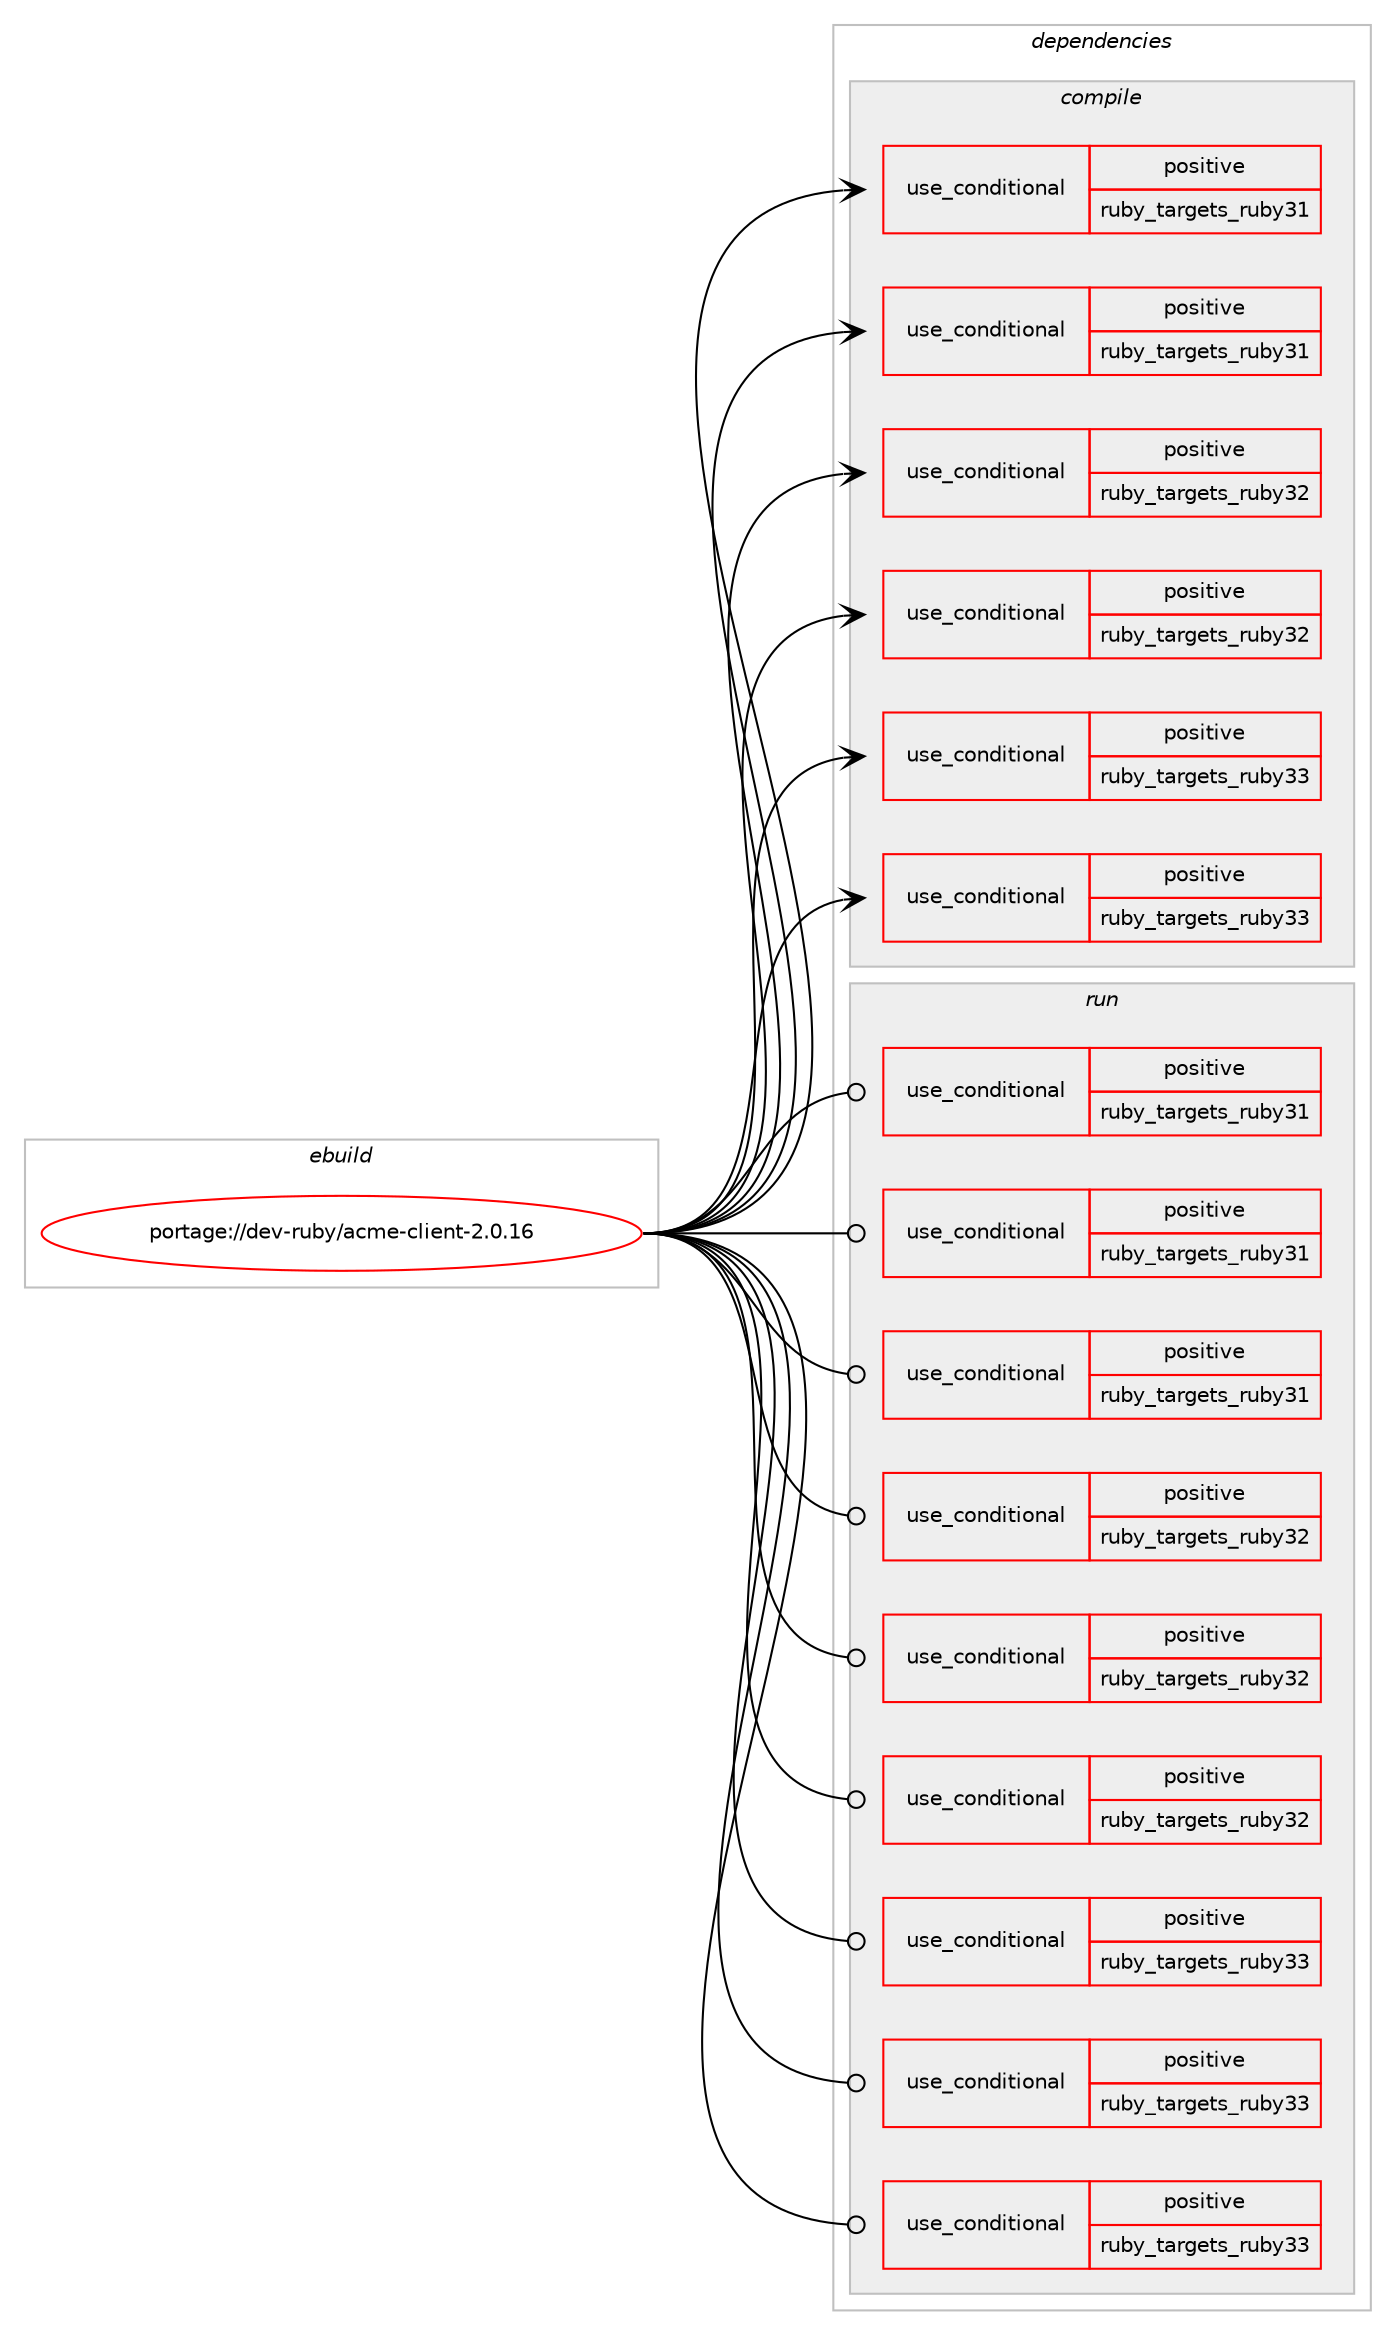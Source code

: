 digraph prolog {

# *************
# Graph options
# *************

newrank=true;
concentrate=true;
compound=true;
graph [rankdir=LR,fontname=Helvetica,fontsize=10,ranksep=1.5];#, ranksep=2.5, nodesep=0.2];
edge  [arrowhead=vee];
node  [fontname=Helvetica,fontsize=10];

# **********
# The ebuild
# **********

subgraph cluster_leftcol {
color=gray;
rank=same;
label=<<i>ebuild</i>>;
id [label="portage://dev-ruby/acme-client-2.0.16", color=red, width=4, href="../dev-ruby/acme-client-2.0.16.svg"];
}

# ****************
# The dependencies
# ****************

subgraph cluster_midcol {
color=gray;
label=<<i>dependencies</i>>;
subgraph cluster_compile {
fillcolor="#eeeeee";
style=filled;
label=<<i>compile</i>>;
subgraph cond41511 {
dependency87145 [label=<<TABLE BORDER="0" CELLBORDER="1" CELLSPACING="0" CELLPADDING="4"><TR><TD ROWSPAN="3" CELLPADDING="10">use_conditional</TD></TR><TR><TD>positive</TD></TR><TR><TD>ruby_targets_ruby31</TD></TR></TABLE>>, shape=none, color=red];
# *** BEGIN UNKNOWN DEPENDENCY TYPE (TODO) ***
# dependency87145 -> package_dependency(portage://dev-ruby/acme-client-2.0.16,install,no,dev-lang,ruby,none,[,,],[slot(3.1)],[])
# *** END UNKNOWN DEPENDENCY TYPE (TODO) ***

}
id:e -> dependency87145:w [weight=20,style="solid",arrowhead="vee"];
subgraph cond41512 {
dependency87146 [label=<<TABLE BORDER="0" CELLBORDER="1" CELLSPACING="0" CELLPADDING="4"><TR><TD ROWSPAN="3" CELLPADDING="10">use_conditional</TD></TR><TR><TD>positive</TD></TR><TR><TD>ruby_targets_ruby31</TD></TR></TABLE>>, shape=none, color=red];
# *** BEGIN UNKNOWN DEPENDENCY TYPE (TODO) ***
# dependency87146 -> package_dependency(portage://dev-ruby/acme-client-2.0.16,install,no,virtual,rubygems,none,[,,],[],[use(enable(ruby_targets_ruby31),negative)])
# *** END UNKNOWN DEPENDENCY TYPE (TODO) ***

}
id:e -> dependency87146:w [weight=20,style="solid",arrowhead="vee"];
subgraph cond41513 {
dependency87147 [label=<<TABLE BORDER="0" CELLBORDER="1" CELLSPACING="0" CELLPADDING="4"><TR><TD ROWSPAN="3" CELLPADDING="10">use_conditional</TD></TR><TR><TD>positive</TD></TR><TR><TD>ruby_targets_ruby32</TD></TR></TABLE>>, shape=none, color=red];
# *** BEGIN UNKNOWN DEPENDENCY TYPE (TODO) ***
# dependency87147 -> package_dependency(portage://dev-ruby/acme-client-2.0.16,install,no,dev-lang,ruby,none,[,,],[slot(3.2)],[])
# *** END UNKNOWN DEPENDENCY TYPE (TODO) ***

}
id:e -> dependency87147:w [weight=20,style="solid",arrowhead="vee"];
subgraph cond41514 {
dependency87148 [label=<<TABLE BORDER="0" CELLBORDER="1" CELLSPACING="0" CELLPADDING="4"><TR><TD ROWSPAN="3" CELLPADDING="10">use_conditional</TD></TR><TR><TD>positive</TD></TR><TR><TD>ruby_targets_ruby32</TD></TR></TABLE>>, shape=none, color=red];
# *** BEGIN UNKNOWN DEPENDENCY TYPE (TODO) ***
# dependency87148 -> package_dependency(portage://dev-ruby/acme-client-2.0.16,install,no,virtual,rubygems,none,[,,],[],[use(enable(ruby_targets_ruby32),negative)])
# *** END UNKNOWN DEPENDENCY TYPE (TODO) ***

}
id:e -> dependency87148:w [weight=20,style="solid",arrowhead="vee"];
subgraph cond41515 {
dependency87149 [label=<<TABLE BORDER="0" CELLBORDER="1" CELLSPACING="0" CELLPADDING="4"><TR><TD ROWSPAN="3" CELLPADDING="10">use_conditional</TD></TR><TR><TD>positive</TD></TR><TR><TD>ruby_targets_ruby33</TD></TR></TABLE>>, shape=none, color=red];
# *** BEGIN UNKNOWN DEPENDENCY TYPE (TODO) ***
# dependency87149 -> package_dependency(portage://dev-ruby/acme-client-2.0.16,install,no,dev-lang,ruby,none,[,,],[slot(3.3)],[])
# *** END UNKNOWN DEPENDENCY TYPE (TODO) ***

}
id:e -> dependency87149:w [weight=20,style="solid",arrowhead="vee"];
subgraph cond41516 {
dependency87150 [label=<<TABLE BORDER="0" CELLBORDER="1" CELLSPACING="0" CELLPADDING="4"><TR><TD ROWSPAN="3" CELLPADDING="10">use_conditional</TD></TR><TR><TD>positive</TD></TR><TR><TD>ruby_targets_ruby33</TD></TR></TABLE>>, shape=none, color=red];
# *** BEGIN UNKNOWN DEPENDENCY TYPE (TODO) ***
# dependency87150 -> package_dependency(portage://dev-ruby/acme-client-2.0.16,install,no,virtual,rubygems,none,[,,],[],[use(enable(ruby_targets_ruby33),negative)])
# *** END UNKNOWN DEPENDENCY TYPE (TODO) ***

}
id:e -> dependency87150:w [weight=20,style="solid",arrowhead="vee"];
}
subgraph cluster_compileandrun {
fillcolor="#eeeeee";
style=filled;
label=<<i>compile and run</i>>;
}
subgraph cluster_run {
fillcolor="#eeeeee";
style=filled;
label=<<i>run</i>>;
subgraph cond41517 {
dependency87151 [label=<<TABLE BORDER="0" CELLBORDER="1" CELLSPACING="0" CELLPADDING="4"><TR><TD ROWSPAN="3" CELLPADDING="10">use_conditional</TD></TR><TR><TD>positive</TD></TR><TR><TD>ruby_targets_ruby31</TD></TR></TABLE>>, shape=none, color=red];
# *** BEGIN UNKNOWN DEPENDENCY TYPE (TODO) ***
# dependency87151 -> package_dependency(portage://dev-ruby/acme-client-2.0.16,run,no,dev-lang,ruby,none,[,,],[slot(3.1)],[])
# *** END UNKNOWN DEPENDENCY TYPE (TODO) ***

}
id:e -> dependency87151:w [weight=20,style="solid",arrowhead="odot"];
subgraph cond41518 {
dependency87152 [label=<<TABLE BORDER="0" CELLBORDER="1" CELLSPACING="0" CELLPADDING="4"><TR><TD ROWSPAN="3" CELLPADDING="10">use_conditional</TD></TR><TR><TD>positive</TD></TR><TR><TD>ruby_targets_ruby31</TD></TR></TABLE>>, shape=none, color=red];
# *** BEGIN UNKNOWN DEPENDENCY TYPE (TODO) ***
# dependency87152 -> package_dependency(portage://dev-ruby/acme-client-2.0.16,run,no,dev-ruby,faraday,none,[,,],[slot(2)],[use(enable(ruby_targets_ruby31),negative)])
# *** END UNKNOWN DEPENDENCY TYPE (TODO) ***

# *** BEGIN UNKNOWN DEPENDENCY TYPE (TODO) ***
# dependency87152 -> package_dependency(portage://dev-ruby/acme-client-2.0.16,run,no,dev-ruby,faraday-retry,none,[,,],[slot(2)],[use(enable(ruby_targets_ruby31),negative)])
# *** END UNKNOWN DEPENDENCY TYPE (TODO) ***

}
id:e -> dependency87152:w [weight=20,style="solid",arrowhead="odot"];
subgraph cond41519 {
dependency87153 [label=<<TABLE BORDER="0" CELLBORDER="1" CELLSPACING="0" CELLPADDING="4"><TR><TD ROWSPAN="3" CELLPADDING="10">use_conditional</TD></TR><TR><TD>positive</TD></TR><TR><TD>ruby_targets_ruby31</TD></TR></TABLE>>, shape=none, color=red];
# *** BEGIN UNKNOWN DEPENDENCY TYPE (TODO) ***
# dependency87153 -> package_dependency(portage://dev-ruby/acme-client-2.0.16,run,no,virtual,rubygems,none,[,,],[],[use(enable(ruby_targets_ruby31),negative)])
# *** END UNKNOWN DEPENDENCY TYPE (TODO) ***

}
id:e -> dependency87153:w [weight=20,style="solid",arrowhead="odot"];
subgraph cond41520 {
dependency87154 [label=<<TABLE BORDER="0" CELLBORDER="1" CELLSPACING="0" CELLPADDING="4"><TR><TD ROWSPAN="3" CELLPADDING="10">use_conditional</TD></TR><TR><TD>positive</TD></TR><TR><TD>ruby_targets_ruby32</TD></TR></TABLE>>, shape=none, color=red];
# *** BEGIN UNKNOWN DEPENDENCY TYPE (TODO) ***
# dependency87154 -> package_dependency(portage://dev-ruby/acme-client-2.0.16,run,no,dev-lang,ruby,none,[,,],[slot(3.2)],[])
# *** END UNKNOWN DEPENDENCY TYPE (TODO) ***

}
id:e -> dependency87154:w [weight=20,style="solid",arrowhead="odot"];
subgraph cond41521 {
dependency87155 [label=<<TABLE BORDER="0" CELLBORDER="1" CELLSPACING="0" CELLPADDING="4"><TR><TD ROWSPAN="3" CELLPADDING="10">use_conditional</TD></TR><TR><TD>positive</TD></TR><TR><TD>ruby_targets_ruby32</TD></TR></TABLE>>, shape=none, color=red];
# *** BEGIN UNKNOWN DEPENDENCY TYPE (TODO) ***
# dependency87155 -> package_dependency(portage://dev-ruby/acme-client-2.0.16,run,no,dev-ruby,faraday,none,[,,],[slot(2)],[use(enable(ruby_targets_ruby32),negative)])
# *** END UNKNOWN DEPENDENCY TYPE (TODO) ***

# *** BEGIN UNKNOWN DEPENDENCY TYPE (TODO) ***
# dependency87155 -> package_dependency(portage://dev-ruby/acme-client-2.0.16,run,no,dev-ruby,faraday-retry,none,[,,],[slot(2)],[use(enable(ruby_targets_ruby32),negative)])
# *** END UNKNOWN DEPENDENCY TYPE (TODO) ***

}
id:e -> dependency87155:w [weight=20,style="solid",arrowhead="odot"];
subgraph cond41522 {
dependency87156 [label=<<TABLE BORDER="0" CELLBORDER="1" CELLSPACING="0" CELLPADDING="4"><TR><TD ROWSPAN="3" CELLPADDING="10">use_conditional</TD></TR><TR><TD>positive</TD></TR><TR><TD>ruby_targets_ruby32</TD></TR></TABLE>>, shape=none, color=red];
# *** BEGIN UNKNOWN DEPENDENCY TYPE (TODO) ***
# dependency87156 -> package_dependency(portage://dev-ruby/acme-client-2.0.16,run,no,virtual,rubygems,none,[,,],[],[use(enable(ruby_targets_ruby32),negative)])
# *** END UNKNOWN DEPENDENCY TYPE (TODO) ***

}
id:e -> dependency87156:w [weight=20,style="solid",arrowhead="odot"];
subgraph cond41523 {
dependency87157 [label=<<TABLE BORDER="0" CELLBORDER="1" CELLSPACING="0" CELLPADDING="4"><TR><TD ROWSPAN="3" CELLPADDING="10">use_conditional</TD></TR><TR><TD>positive</TD></TR><TR><TD>ruby_targets_ruby33</TD></TR></TABLE>>, shape=none, color=red];
# *** BEGIN UNKNOWN DEPENDENCY TYPE (TODO) ***
# dependency87157 -> package_dependency(portage://dev-ruby/acme-client-2.0.16,run,no,dev-lang,ruby,none,[,,],[slot(3.3)],[])
# *** END UNKNOWN DEPENDENCY TYPE (TODO) ***

}
id:e -> dependency87157:w [weight=20,style="solid",arrowhead="odot"];
subgraph cond41524 {
dependency87158 [label=<<TABLE BORDER="0" CELLBORDER="1" CELLSPACING="0" CELLPADDING="4"><TR><TD ROWSPAN="3" CELLPADDING="10">use_conditional</TD></TR><TR><TD>positive</TD></TR><TR><TD>ruby_targets_ruby33</TD></TR></TABLE>>, shape=none, color=red];
# *** BEGIN UNKNOWN DEPENDENCY TYPE (TODO) ***
# dependency87158 -> package_dependency(portage://dev-ruby/acme-client-2.0.16,run,no,dev-ruby,faraday,none,[,,],[slot(2)],[use(enable(ruby_targets_ruby33),negative)])
# *** END UNKNOWN DEPENDENCY TYPE (TODO) ***

# *** BEGIN UNKNOWN DEPENDENCY TYPE (TODO) ***
# dependency87158 -> package_dependency(portage://dev-ruby/acme-client-2.0.16,run,no,dev-ruby,faraday-retry,none,[,,],[slot(2)],[use(enable(ruby_targets_ruby33),negative)])
# *** END UNKNOWN DEPENDENCY TYPE (TODO) ***

}
id:e -> dependency87158:w [weight=20,style="solid",arrowhead="odot"];
subgraph cond41525 {
dependency87159 [label=<<TABLE BORDER="0" CELLBORDER="1" CELLSPACING="0" CELLPADDING="4"><TR><TD ROWSPAN="3" CELLPADDING="10">use_conditional</TD></TR><TR><TD>positive</TD></TR><TR><TD>ruby_targets_ruby33</TD></TR></TABLE>>, shape=none, color=red];
# *** BEGIN UNKNOWN DEPENDENCY TYPE (TODO) ***
# dependency87159 -> package_dependency(portage://dev-ruby/acme-client-2.0.16,run,no,virtual,rubygems,none,[,,],[],[use(enable(ruby_targets_ruby33),negative)])
# *** END UNKNOWN DEPENDENCY TYPE (TODO) ***

}
id:e -> dependency87159:w [weight=20,style="solid",arrowhead="odot"];
}
}

# **************
# The candidates
# **************

subgraph cluster_choices {
rank=same;
color=gray;
label=<<i>candidates</i>>;

}

}

